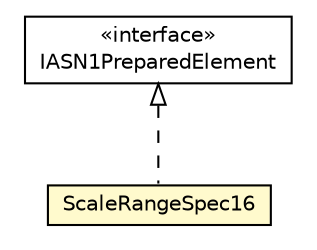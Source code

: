 #!/usr/local/bin/dot
#
# Class diagram 
# Generated by UMLGraph version R5_6-24-gf6e263 (http://www.umlgraph.org/)
#

digraph G {
	edge [fontname="Helvetica",fontsize=10,labelfontname="Helvetica",labelfontsize=10];
	node [fontname="Helvetica",fontsize=10,shape=plaintext];
	nodesep=0.25;
	ranksep=0.5;
	// org.universAAL.lddi.lib.ieeex73std.org.bn.coders.IASN1PreparedElement
	c7146477 [label=<<table title="org.universAAL.lddi.lib.ieeex73std.org.bn.coders.IASN1PreparedElement" border="0" cellborder="1" cellspacing="0" cellpadding="2" port="p" href="../../org/bn/coders/IASN1PreparedElement.html">
		<tr><td><table border="0" cellspacing="0" cellpadding="1">
<tr><td align="center" balign="center"> &#171;interface&#187; </td></tr>
<tr><td align="center" balign="center"> IASN1PreparedElement </td></tr>
		</table></td></tr>
		</table>>, URL="../../org/bn/coders/IASN1PreparedElement.html", fontname="Helvetica", fontcolor="black", fontsize=10.0];
	// org.universAAL.lddi.lib.ieeex73std.x73.p20601.ScaleRangeSpec16
	c7146569 [label=<<table title="org.universAAL.lddi.lib.ieeex73std.x73.p20601.ScaleRangeSpec16" border="0" cellborder="1" cellspacing="0" cellpadding="2" port="p" bgcolor="lemonChiffon" href="./ScaleRangeSpec16.html">
		<tr><td><table border="0" cellspacing="0" cellpadding="1">
<tr><td align="center" balign="center"> ScaleRangeSpec16 </td></tr>
		</table></td></tr>
		</table>>, URL="./ScaleRangeSpec16.html", fontname="Helvetica", fontcolor="black", fontsize=10.0];
	//org.universAAL.lddi.lib.ieeex73std.x73.p20601.ScaleRangeSpec16 implements org.universAAL.lddi.lib.ieeex73std.org.bn.coders.IASN1PreparedElement
	c7146477:p -> c7146569:p [dir=back,arrowtail=empty,style=dashed];
}

